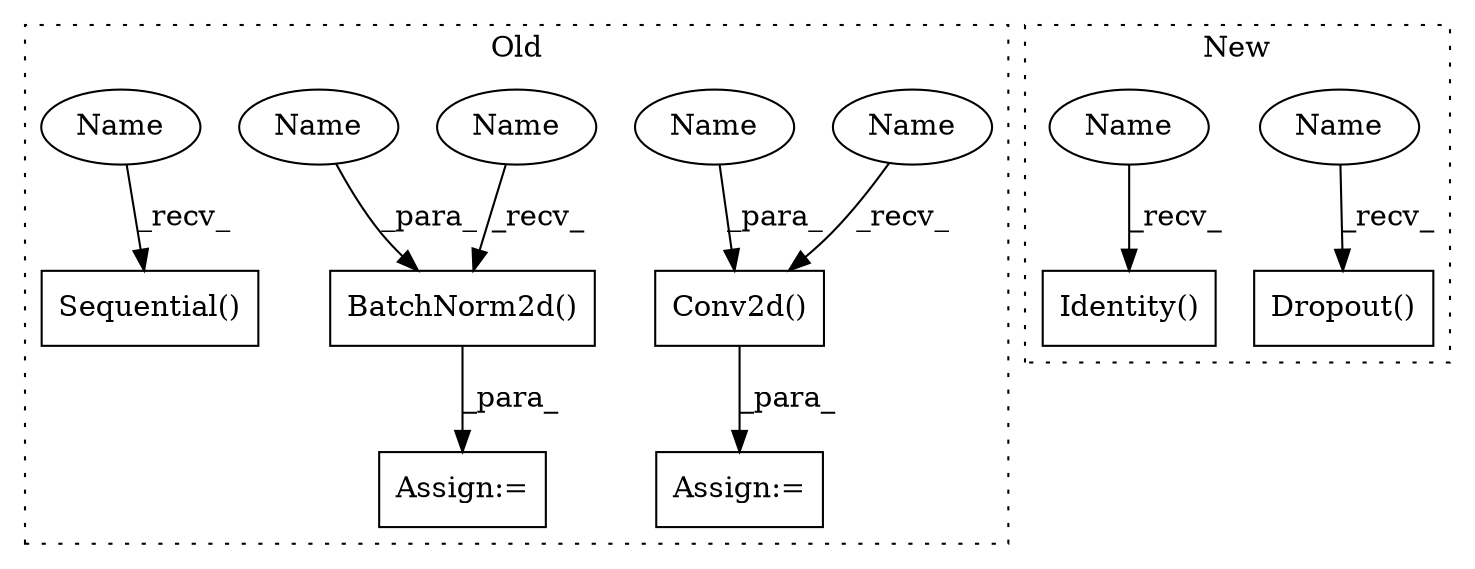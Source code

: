 digraph G {
subgraph cluster0 {
1 [label="BatchNorm2d()" a="75" s="1620,1641" l="15,1" shape="box"];
3 [label="Sequential()" a="75" s="1814" l="15" shape="box"];
4 [label="Conv2d()" a="75" s="1403,1430" l="10,28" shape="box"];
6 [label="Assign:=" a="68" s="1617" l="3" shape="box"];
7 [label="Assign:=" a="68" s="1400" l="3" shape="box"];
8 [label="Name" a="87" s="1635" l="6" shape="ellipse"];
9 [label="Name" a="87" s="1424" l="6" shape="ellipse"];
12 [label="Name" a="87" s="1403" l="2" shape="ellipse"];
13 [label="Name" a="87" s="1814" l="2" shape="ellipse"];
14 [label="Name" a="87" s="1620" l="2" shape="ellipse"];
label = "Old";
style="dotted";
}
subgraph cluster1 {
2 [label="Dropout()" a="75" s="3512,3534" l="11,1" shape="box"];
5 [label="Identity()" a="75" s="3642" l="13" shape="box"];
10 [label="Name" a="87" s="3512" l="2" shape="ellipse"];
11 [label="Name" a="87" s="3642" l="2" shape="ellipse"];
label = "New";
style="dotted";
}
1 -> 6 [label="_para_"];
4 -> 7 [label="_para_"];
8 -> 1 [label="_para_"];
9 -> 4 [label="_para_"];
10 -> 2 [label="_recv_"];
11 -> 5 [label="_recv_"];
12 -> 4 [label="_recv_"];
13 -> 3 [label="_recv_"];
14 -> 1 [label="_recv_"];
}